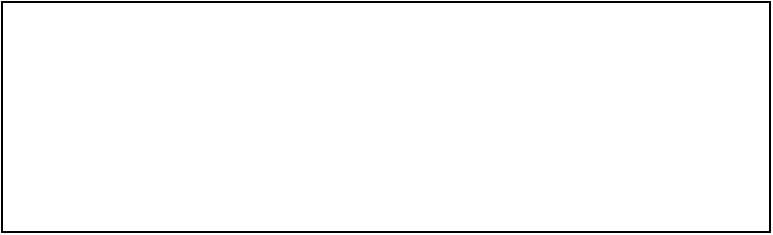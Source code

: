 <mxfile version="24.4.0" type="github">
  <diagram id="sZuSOQe612NzoRtaB_At" name="Page-1">
    <mxGraphModel dx="683" dy="1254" grid="0" gridSize="10" guides="1" tooltips="1" connect="1" arrows="1" fold="1" page="0" pageScale="1" pageWidth="850" pageHeight="1100" math="0" shadow="0">
      <root>
        <mxCell id="0" />
        <mxCell id="1" parent="0" />
        <mxCell id="g03Tj09EKWz5V39Jzhva-1" value="" style="rounded=0;whiteSpace=wrap;html=1;" vertex="1" parent="1">
          <mxGeometry x="1" y="-131" width="384" height="115" as="geometry" />
        </mxCell>
      </root>
    </mxGraphModel>
  </diagram>
</mxfile>

